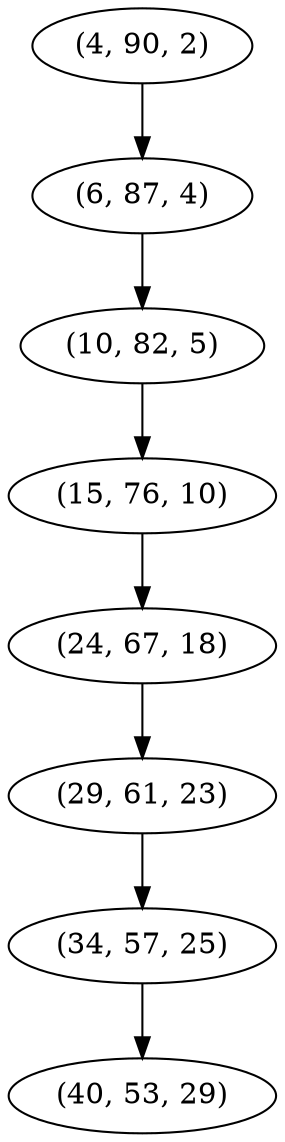 digraph tree {
    "(4, 90, 2)";
    "(6, 87, 4)";
    "(10, 82, 5)";
    "(15, 76, 10)";
    "(24, 67, 18)";
    "(29, 61, 23)";
    "(34, 57, 25)";
    "(40, 53, 29)";
    "(4, 90, 2)" -> "(6, 87, 4)";
    "(6, 87, 4)" -> "(10, 82, 5)";
    "(10, 82, 5)" -> "(15, 76, 10)";
    "(15, 76, 10)" -> "(24, 67, 18)";
    "(24, 67, 18)" -> "(29, 61, 23)";
    "(29, 61, 23)" -> "(34, 57, 25)";
    "(34, 57, 25)" -> "(40, 53, 29)";
}
